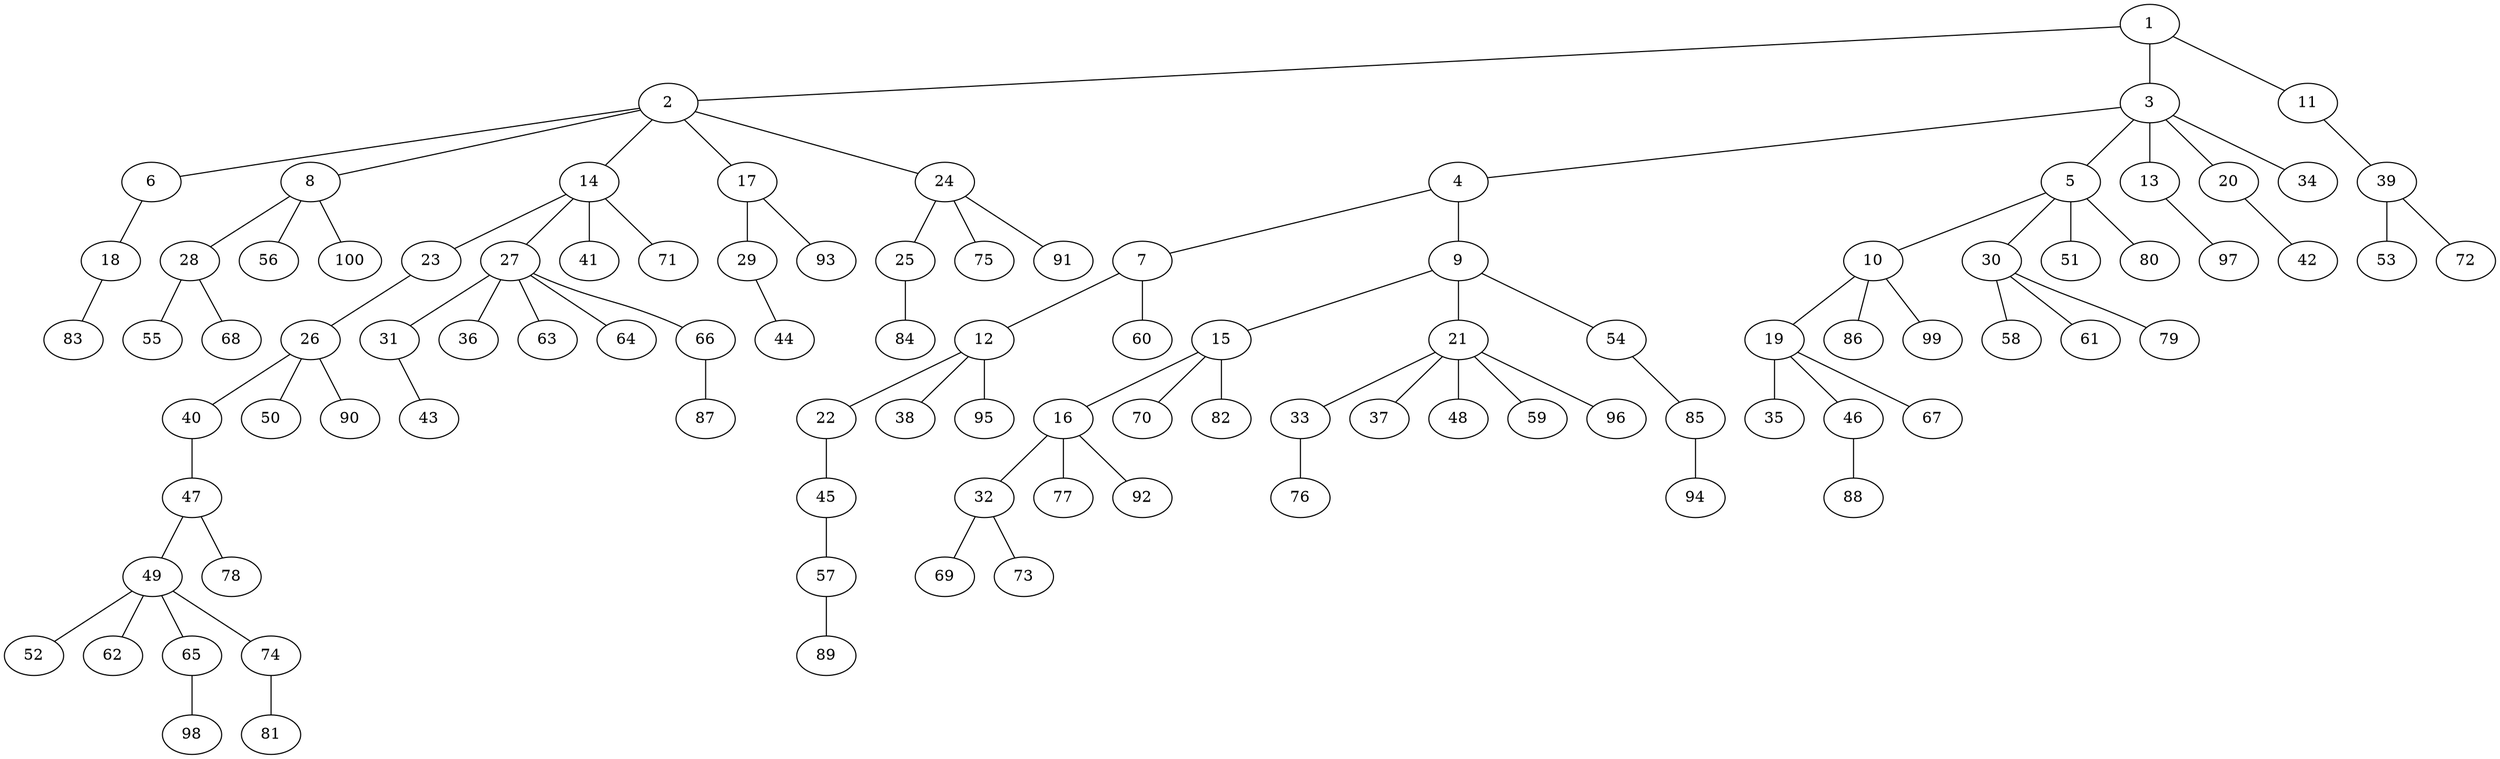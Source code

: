 graph graphname {1--2
1--3
1--11
2--6
2--8
2--14
2--17
2--24
3--4
3--5
3--13
3--20
3--34
4--7
4--9
5--10
5--30
5--51
5--80
6--18
7--12
7--60
8--28
8--56
8--100
9--15
9--21
9--54
10--19
10--86
10--99
11--39
12--22
12--38
12--95
13--97
14--23
14--27
14--41
14--71
15--16
15--70
15--82
16--32
16--77
16--92
17--29
17--93
18--83
19--35
19--46
19--67
20--42
21--33
21--37
21--48
21--59
21--96
22--45
23--26
24--25
24--75
24--91
25--84
26--40
26--50
26--90
27--31
27--36
27--63
27--64
27--66
28--55
28--68
29--44
30--58
30--61
30--79
31--43
32--69
32--73
33--76
39--53
39--72
40--47
45--57
46--88
47--49
47--78
49--52
49--62
49--65
49--74
54--85
57--89
65--98
66--87
74--81
85--94
}